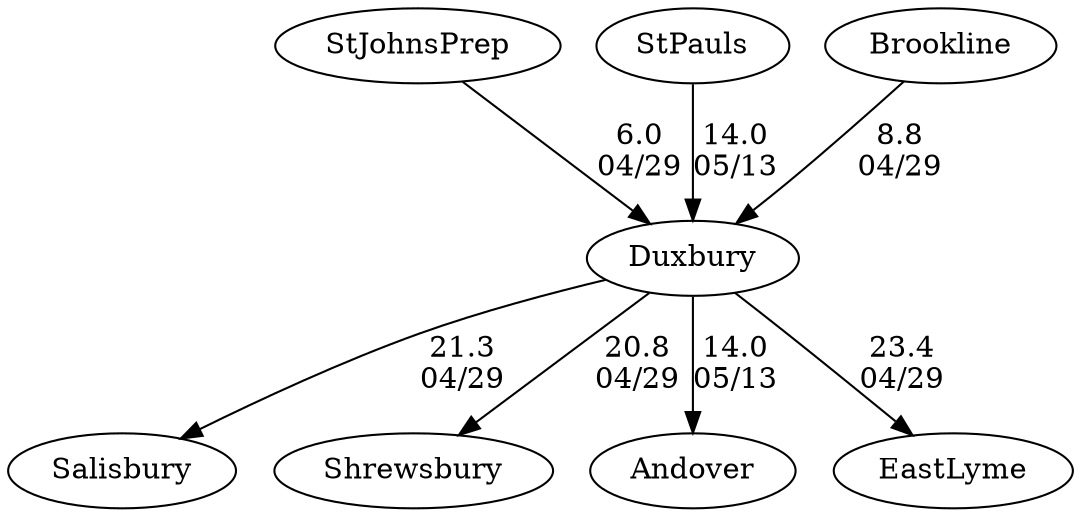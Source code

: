 digraph boys2foursDuxbury {Salisbury [URL="boys2foursDuxburySalisbury.html"];StJohnsPrep [URL="boys2foursDuxburyStJohnsPrep.html"];Shrewsbury [URL="boys2foursDuxburyShrewsbury.html"];StPauls [URL="boys2foursDuxburyStPauls.html"];Duxbury [URL="boys2foursDuxburyDuxbury.html"];Andover [URL="boys2foursDuxburyAndover.html"];EastLyme [URL="boys2foursDuxburyEastLyme.html"];Brookline [URL="boys2foursDuxburyBrookline.html"];StPauls -> Duxbury[label="14.0
05/13", weight="86", tooltip="NEIRA,Duxbury High School and Hanover High School vs St. Paul's School			
Distance: 1500m Conditions: 15-18mph headwind and moderate chop. Some stronger gusts made conditions vary significantly between races. Floating starts were all close to the line, but varied slightly. Comments: In the boys' 1st boat race, the race officials brought the crews to the line, switching lanes between Duxbury and Hanover to get the crews to the start quickly and stay clear of the rocks near the start. The coxswains adapted quickly and raced effectively in their reordered lanes.
In all, the crews handled the challenging conditions well. All of the coxswains and crews were efficient and effective at the start, allowing us to start races safely and fairly. While the conditions were slow, they were consistent across the lanes, making for fair racing.
Thank you to the Duxbury and Hanover athletes and coaches for making the trip to Concord and for bringing both competitive spirit and sportsmanship to the racing.
None", URL="http://www.row2k.com/results/resultspage.cfm?UID=EE38F0905E1F3F78F1FB366540E55DE8&cat=1", random="random"]; 
Duxbury -> Andover[label="14.0
05/13", weight="86", tooltip="NEIRA,Duxbury High School and Hanover High School vs St. Paul's School			
Distance: 1500m Conditions: 15-18mph headwind and moderate chop. Some stronger gusts made conditions vary significantly between races. Floating starts were all close to the line, but varied slightly. Comments: In the boys' 1st boat race, the race officials brought the crews to the line, switching lanes between Duxbury and Hanover to get the crews to the start quickly and stay clear of the rocks near the start. The coxswains adapted quickly and raced effectively in their reordered lanes.
In all, the crews handled the challenging conditions well. All of the coxswains and crews were efficient and effective at the start, allowing us to start races safely and fairly. While the conditions were slow, they were consistent across the lanes, making for fair racing.
Thank you to the Duxbury and Hanover athletes and coaches for making the trip to Concord and for bringing both competitive spirit and sportsmanship to the racing.
None", URL="http://www.row2k.com/results/resultspage.cfm?UID=EE38F0905E1F3F78F1FB366540E55DE8&cat=1", random="random"]; 
Brookline -> Duxbury[label="8.8
04/29", weight="92", tooltip="NEIRA,Quinsigamond Cup			
Distance: 1500 Meters Conditions: Cross wind from Lane 6 with Variable Head/Tail wind Comments: Races were floating starts, please do no compare times. In the G4, there was a restart about 250 meters over the line. A special thank you to St. John's and Shrewsbury for hosting the day.
None", URL="http://www.row2k.com/results/resultspage.cfm?UID=1D682CBC1FCE36890658D2D28FE95424&cat=5", random="random"]; 
StJohnsPrep -> Duxbury[label="6.0
04/29", weight="94", tooltip="NEIRA,Quinsigamond Cup			
Distance: 1500 Meters Conditions: Cross wind from Lane 6 with Variable Head/Tail wind Comments: Races were floating starts, please do no compare times. In the G4, there was a restart about 250 meters over the line. A special thank you to St. John's and Shrewsbury for hosting the day.
None", URL="http://www.row2k.com/results/resultspage.cfm?UID=1D682CBC1FCE36890658D2D28FE95424&cat=5", random="random"]; 
Duxbury -> Shrewsbury[label="20.8
04/29", weight="80", tooltip="NEIRA,Quinsigamond Cup			
Distance: 1500 Meters Conditions: Cross wind from Lane 6 with Variable Head/Tail wind Comments: Races were floating starts, please do no compare times. In the G4, there was a restart about 250 meters over the line. A special thank you to St. John's and Shrewsbury for hosting the day.
None", URL="http://www.row2k.com/results/resultspage.cfm?UID=1D682CBC1FCE36890658D2D28FE95424&cat=5", random="random"]; 
Duxbury -> Salisbury[label="21.3
04/29", weight="79", tooltip="NEIRA,Quinsigamond Cup			
Distance: 1500 Meters Conditions: Cross wind from Lane 6 with Variable Head/Tail wind Comments: Races were floating starts, please do no compare times. In the G4, there was a restart about 250 meters over the line. A special thank you to St. John's and Shrewsbury for hosting the day.
None", URL="http://www.row2k.com/results/resultspage.cfm?UID=1D682CBC1FCE36890658D2D28FE95424&cat=5", random="random"]; 
Duxbury -> EastLyme[label="23.4
04/29", weight="77", tooltip="NEIRA,Quinsigamond Cup			
Distance: 1500 Meters Conditions: Cross wind from Lane 6 with Variable Head/Tail wind Comments: Races were floating starts, please do no compare times. In the G4, there was a restart about 250 meters over the line. A special thank you to St. John's and Shrewsbury for hosting the day.
None", URL="http://www.row2k.com/results/resultspage.cfm?UID=1D682CBC1FCE36890658D2D28FE95424&cat=5", random="random"]}